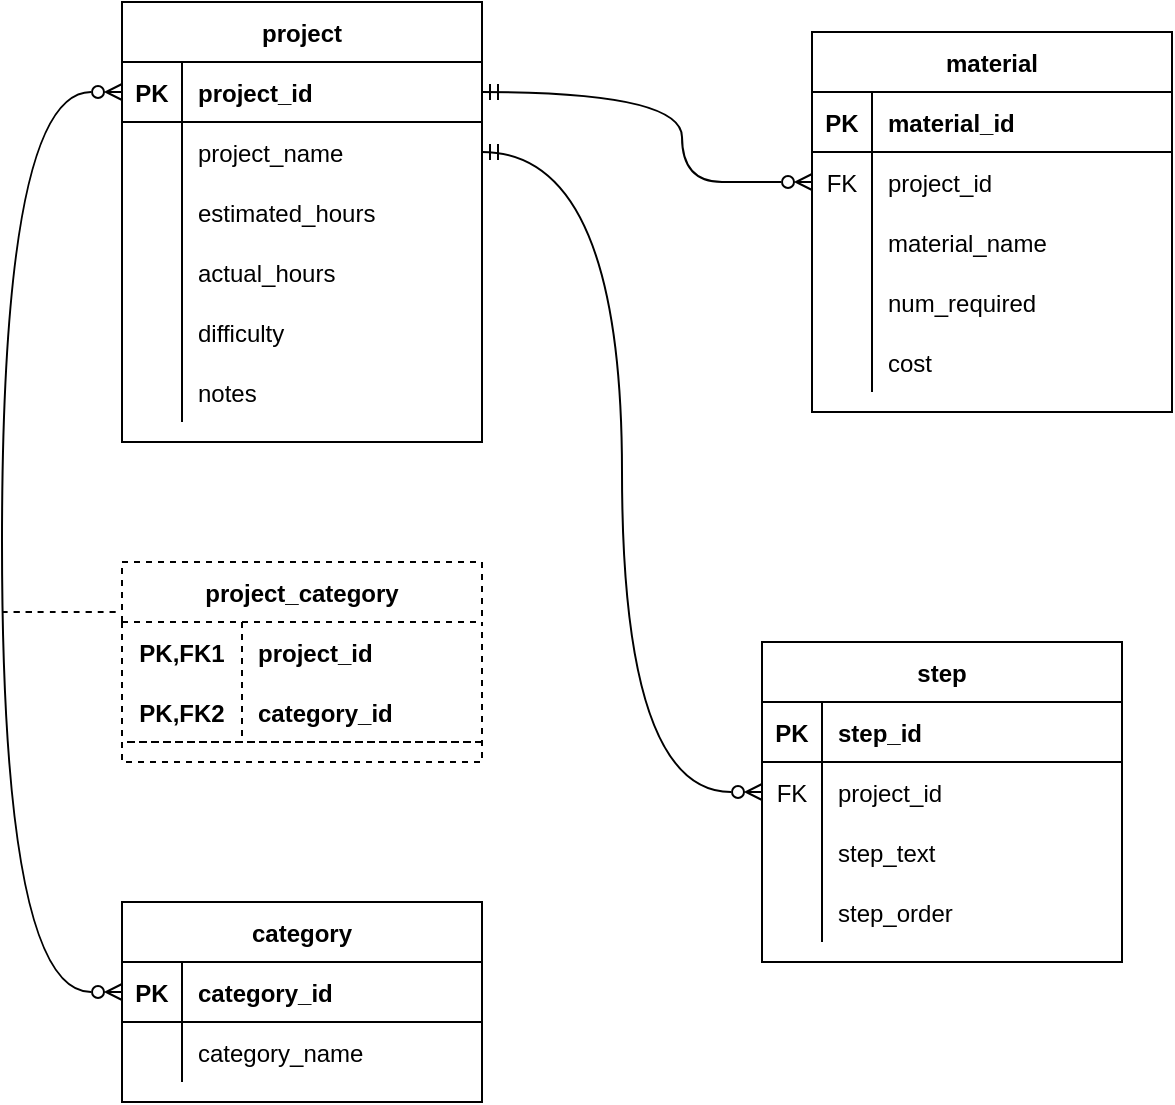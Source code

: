 <mxfile version="20.2.3" type="device"><diagram id="tNzlLVHp9CHbXX7qqHlF" name="Page-1"><mxGraphModel dx="1102" dy="629" grid="1" gridSize="10" guides="1" tooltips="1" connect="1" arrows="1" fold="1" page="1" pageScale="1" pageWidth="850" pageHeight="1100" math="0" shadow="0"><root><mxCell id="0"/><mxCell id="1" parent="0"/><mxCell id="3Yb0nwvvI1yF_k3FTZ-O-1" value="project" style="shape=table;startSize=30;container=1;collapsible=1;childLayout=tableLayout;fixedRows=1;rowLines=0;fontStyle=1;align=center;resizeLast=1;" vertex="1" parent="1"><mxGeometry x="80" y="70" width="180" height="220" as="geometry"/></mxCell><mxCell id="3Yb0nwvvI1yF_k3FTZ-O-2" value="" style="shape=tableRow;horizontal=0;startSize=0;swimlaneHead=0;swimlaneBody=0;fillColor=none;collapsible=0;dropTarget=0;points=[[0,0.5],[1,0.5]];portConstraint=eastwest;top=0;left=0;right=0;bottom=1;" vertex="1" parent="3Yb0nwvvI1yF_k3FTZ-O-1"><mxGeometry y="30" width="180" height="30" as="geometry"/></mxCell><mxCell id="3Yb0nwvvI1yF_k3FTZ-O-3" value="PK" style="shape=partialRectangle;connectable=0;fillColor=none;top=0;left=0;bottom=0;right=0;fontStyle=1;overflow=hidden;" vertex="1" parent="3Yb0nwvvI1yF_k3FTZ-O-2"><mxGeometry width="30" height="30" as="geometry"><mxRectangle width="30" height="30" as="alternateBounds"/></mxGeometry></mxCell><mxCell id="3Yb0nwvvI1yF_k3FTZ-O-4" value="project_id" style="shape=partialRectangle;connectable=0;fillColor=none;top=0;left=0;bottom=0;right=0;align=left;spacingLeft=6;fontStyle=1;overflow=hidden;" vertex="1" parent="3Yb0nwvvI1yF_k3FTZ-O-2"><mxGeometry x="30" width="150" height="30" as="geometry"><mxRectangle width="150" height="30" as="alternateBounds"/></mxGeometry></mxCell><mxCell id="3Yb0nwvvI1yF_k3FTZ-O-5" value="" style="shape=tableRow;horizontal=0;startSize=0;swimlaneHead=0;swimlaneBody=0;fillColor=none;collapsible=0;dropTarget=0;points=[[0,0.5],[1,0.5]];portConstraint=eastwest;top=0;left=0;right=0;bottom=0;" vertex="1" parent="3Yb0nwvvI1yF_k3FTZ-O-1"><mxGeometry y="60" width="180" height="30" as="geometry"/></mxCell><mxCell id="3Yb0nwvvI1yF_k3FTZ-O-6" value="" style="shape=partialRectangle;connectable=0;fillColor=none;top=0;left=0;bottom=0;right=0;editable=1;overflow=hidden;" vertex="1" parent="3Yb0nwvvI1yF_k3FTZ-O-5"><mxGeometry width="30" height="30" as="geometry"><mxRectangle width="30" height="30" as="alternateBounds"/></mxGeometry></mxCell><mxCell id="3Yb0nwvvI1yF_k3FTZ-O-7" value="project_name" style="shape=partialRectangle;connectable=0;fillColor=none;top=0;left=0;bottom=0;right=0;align=left;spacingLeft=6;overflow=hidden;" vertex="1" parent="3Yb0nwvvI1yF_k3FTZ-O-5"><mxGeometry x="30" width="150" height="30" as="geometry"><mxRectangle width="150" height="30" as="alternateBounds"/></mxGeometry></mxCell><mxCell id="3Yb0nwvvI1yF_k3FTZ-O-8" value="" style="shape=tableRow;horizontal=0;startSize=0;swimlaneHead=0;swimlaneBody=0;fillColor=none;collapsible=0;dropTarget=0;points=[[0,0.5],[1,0.5]];portConstraint=eastwest;top=0;left=0;right=0;bottom=0;" vertex="1" parent="3Yb0nwvvI1yF_k3FTZ-O-1"><mxGeometry y="90" width="180" height="30" as="geometry"/></mxCell><mxCell id="3Yb0nwvvI1yF_k3FTZ-O-9" value="" style="shape=partialRectangle;connectable=0;fillColor=none;top=0;left=0;bottom=0;right=0;editable=1;overflow=hidden;" vertex="1" parent="3Yb0nwvvI1yF_k3FTZ-O-8"><mxGeometry width="30" height="30" as="geometry"><mxRectangle width="30" height="30" as="alternateBounds"/></mxGeometry></mxCell><mxCell id="3Yb0nwvvI1yF_k3FTZ-O-10" value="estimated_hours" style="shape=partialRectangle;connectable=0;fillColor=none;top=0;left=0;bottom=0;right=0;align=left;spacingLeft=6;overflow=hidden;" vertex="1" parent="3Yb0nwvvI1yF_k3FTZ-O-8"><mxGeometry x="30" width="150" height="30" as="geometry"><mxRectangle width="150" height="30" as="alternateBounds"/></mxGeometry></mxCell><mxCell id="3Yb0nwvvI1yF_k3FTZ-O-11" value="" style="shape=tableRow;horizontal=0;startSize=0;swimlaneHead=0;swimlaneBody=0;fillColor=none;collapsible=0;dropTarget=0;points=[[0,0.5],[1,0.5]];portConstraint=eastwest;top=0;left=0;right=0;bottom=0;" vertex="1" parent="3Yb0nwvvI1yF_k3FTZ-O-1"><mxGeometry y="120" width="180" height="30" as="geometry"/></mxCell><mxCell id="3Yb0nwvvI1yF_k3FTZ-O-12" value="" style="shape=partialRectangle;connectable=0;fillColor=none;top=0;left=0;bottom=0;right=0;editable=1;overflow=hidden;" vertex="1" parent="3Yb0nwvvI1yF_k3FTZ-O-11"><mxGeometry width="30" height="30" as="geometry"><mxRectangle width="30" height="30" as="alternateBounds"/></mxGeometry></mxCell><mxCell id="3Yb0nwvvI1yF_k3FTZ-O-13" value="actual_hours" style="shape=partialRectangle;connectable=0;fillColor=none;top=0;left=0;bottom=0;right=0;align=left;spacingLeft=6;overflow=hidden;" vertex="1" parent="3Yb0nwvvI1yF_k3FTZ-O-11"><mxGeometry x="30" width="150" height="30" as="geometry"><mxRectangle width="150" height="30" as="alternateBounds"/></mxGeometry></mxCell><mxCell id="3Yb0nwvvI1yF_k3FTZ-O-20" style="shape=tableRow;horizontal=0;startSize=0;swimlaneHead=0;swimlaneBody=0;fillColor=none;collapsible=0;dropTarget=0;points=[[0,0.5],[1,0.5]];portConstraint=eastwest;top=0;left=0;right=0;bottom=0;" vertex="1" parent="3Yb0nwvvI1yF_k3FTZ-O-1"><mxGeometry y="150" width="180" height="30" as="geometry"/></mxCell><mxCell id="3Yb0nwvvI1yF_k3FTZ-O-21" style="shape=partialRectangle;connectable=0;fillColor=none;top=0;left=0;bottom=0;right=0;editable=1;overflow=hidden;" vertex="1" parent="3Yb0nwvvI1yF_k3FTZ-O-20"><mxGeometry width="30" height="30" as="geometry"><mxRectangle width="30" height="30" as="alternateBounds"/></mxGeometry></mxCell><mxCell id="3Yb0nwvvI1yF_k3FTZ-O-22" value="difficulty" style="shape=partialRectangle;connectable=0;fillColor=none;top=0;left=0;bottom=0;right=0;align=left;spacingLeft=6;overflow=hidden;" vertex="1" parent="3Yb0nwvvI1yF_k3FTZ-O-20"><mxGeometry x="30" width="150" height="30" as="geometry"><mxRectangle width="150" height="30" as="alternateBounds"/></mxGeometry></mxCell><mxCell id="3Yb0nwvvI1yF_k3FTZ-O-17" style="shape=tableRow;horizontal=0;startSize=0;swimlaneHead=0;swimlaneBody=0;fillColor=none;collapsible=0;dropTarget=0;points=[[0,0.5],[1,0.5]];portConstraint=eastwest;top=0;left=0;right=0;bottom=0;" vertex="1" parent="3Yb0nwvvI1yF_k3FTZ-O-1"><mxGeometry y="180" width="180" height="30" as="geometry"/></mxCell><mxCell id="3Yb0nwvvI1yF_k3FTZ-O-18" style="shape=partialRectangle;connectable=0;fillColor=none;top=0;left=0;bottom=0;right=0;editable=1;overflow=hidden;" vertex="1" parent="3Yb0nwvvI1yF_k3FTZ-O-17"><mxGeometry width="30" height="30" as="geometry"><mxRectangle width="30" height="30" as="alternateBounds"/></mxGeometry></mxCell><mxCell id="3Yb0nwvvI1yF_k3FTZ-O-19" value="notes" style="shape=partialRectangle;connectable=0;fillColor=none;top=0;left=0;bottom=0;right=0;align=left;spacingLeft=6;overflow=hidden;" vertex="1" parent="3Yb0nwvvI1yF_k3FTZ-O-17"><mxGeometry x="30" width="150" height="30" as="geometry"><mxRectangle width="150" height="30" as="alternateBounds"/></mxGeometry></mxCell><mxCell id="3Yb0nwvvI1yF_k3FTZ-O-23" value="material" style="shape=table;startSize=30;container=1;collapsible=1;childLayout=tableLayout;fixedRows=1;rowLines=0;fontStyle=1;align=center;resizeLast=1;" vertex="1" parent="1"><mxGeometry x="425" y="85" width="180" height="190" as="geometry"/></mxCell><mxCell id="3Yb0nwvvI1yF_k3FTZ-O-24" value="" style="shape=tableRow;horizontal=0;startSize=0;swimlaneHead=0;swimlaneBody=0;fillColor=none;collapsible=0;dropTarget=0;points=[[0,0.5],[1,0.5]];portConstraint=eastwest;top=0;left=0;right=0;bottom=1;" vertex="1" parent="3Yb0nwvvI1yF_k3FTZ-O-23"><mxGeometry y="30" width="180" height="30" as="geometry"/></mxCell><mxCell id="3Yb0nwvvI1yF_k3FTZ-O-25" value="PK" style="shape=partialRectangle;connectable=0;fillColor=none;top=0;left=0;bottom=0;right=0;fontStyle=1;overflow=hidden;" vertex="1" parent="3Yb0nwvvI1yF_k3FTZ-O-24"><mxGeometry width="30" height="30" as="geometry"><mxRectangle width="30" height="30" as="alternateBounds"/></mxGeometry></mxCell><mxCell id="3Yb0nwvvI1yF_k3FTZ-O-26" value="material_id" style="shape=partialRectangle;connectable=0;fillColor=none;top=0;left=0;bottom=0;right=0;align=left;spacingLeft=6;fontStyle=1;overflow=hidden;" vertex="1" parent="3Yb0nwvvI1yF_k3FTZ-O-24"><mxGeometry x="30" width="150" height="30" as="geometry"><mxRectangle width="150" height="30" as="alternateBounds"/></mxGeometry></mxCell><mxCell id="3Yb0nwvvI1yF_k3FTZ-O-27" value="" style="shape=tableRow;horizontal=0;startSize=0;swimlaneHead=0;swimlaneBody=0;fillColor=none;collapsible=0;dropTarget=0;points=[[0,0.5],[1,0.5]];portConstraint=eastwest;top=0;left=0;right=0;bottom=0;" vertex="1" parent="3Yb0nwvvI1yF_k3FTZ-O-23"><mxGeometry y="60" width="180" height="30" as="geometry"/></mxCell><mxCell id="3Yb0nwvvI1yF_k3FTZ-O-28" value="FK" style="shape=partialRectangle;connectable=0;fillColor=none;top=0;left=0;bottom=0;right=0;editable=1;overflow=hidden;" vertex="1" parent="3Yb0nwvvI1yF_k3FTZ-O-27"><mxGeometry width="30" height="30" as="geometry"><mxRectangle width="30" height="30" as="alternateBounds"/></mxGeometry></mxCell><mxCell id="3Yb0nwvvI1yF_k3FTZ-O-29" value="project_id" style="shape=partialRectangle;connectable=0;fillColor=none;top=0;left=0;bottom=0;right=0;align=left;spacingLeft=6;overflow=hidden;" vertex="1" parent="3Yb0nwvvI1yF_k3FTZ-O-27"><mxGeometry x="30" width="150" height="30" as="geometry"><mxRectangle width="150" height="30" as="alternateBounds"/></mxGeometry></mxCell><mxCell id="3Yb0nwvvI1yF_k3FTZ-O-30" value="" style="shape=tableRow;horizontal=0;startSize=0;swimlaneHead=0;swimlaneBody=0;fillColor=none;collapsible=0;dropTarget=0;points=[[0,0.5],[1,0.5]];portConstraint=eastwest;top=0;left=0;right=0;bottom=0;" vertex="1" parent="3Yb0nwvvI1yF_k3FTZ-O-23"><mxGeometry y="90" width="180" height="30" as="geometry"/></mxCell><mxCell id="3Yb0nwvvI1yF_k3FTZ-O-31" value="" style="shape=partialRectangle;connectable=0;fillColor=none;top=0;left=0;bottom=0;right=0;editable=1;overflow=hidden;" vertex="1" parent="3Yb0nwvvI1yF_k3FTZ-O-30"><mxGeometry width="30" height="30" as="geometry"><mxRectangle width="30" height="30" as="alternateBounds"/></mxGeometry></mxCell><mxCell id="3Yb0nwvvI1yF_k3FTZ-O-32" value="material_name" style="shape=partialRectangle;connectable=0;fillColor=none;top=0;left=0;bottom=0;right=0;align=left;spacingLeft=6;overflow=hidden;" vertex="1" parent="3Yb0nwvvI1yF_k3FTZ-O-30"><mxGeometry x="30" width="150" height="30" as="geometry"><mxRectangle width="150" height="30" as="alternateBounds"/></mxGeometry></mxCell><mxCell id="3Yb0nwvvI1yF_k3FTZ-O-33" value="" style="shape=tableRow;horizontal=0;startSize=0;swimlaneHead=0;swimlaneBody=0;fillColor=none;collapsible=0;dropTarget=0;points=[[0,0.5],[1,0.5]];portConstraint=eastwest;top=0;left=0;right=0;bottom=0;" vertex="1" parent="3Yb0nwvvI1yF_k3FTZ-O-23"><mxGeometry y="120" width="180" height="30" as="geometry"/></mxCell><mxCell id="3Yb0nwvvI1yF_k3FTZ-O-34" value="" style="shape=partialRectangle;connectable=0;fillColor=none;top=0;left=0;bottom=0;right=0;editable=1;overflow=hidden;" vertex="1" parent="3Yb0nwvvI1yF_k3FTZ-O-33"><mxGeometry width="30" height="30" as="geometry"><mxRectangle width="30" height="30" as="alternateBounds"/></mxGeometry></mxCell><mxCell id="3Yb0nwvvI1yF_k3FTZ-O-35" value="num_required" style="shape=partialRectangle;connectable=0;fillColor=none;top=0;left=0;bottom=0;right=0;align=left;spacingLeft=6;overflow=hidden;" vertex="1" parent="3Yb0nwvvI1yF_k3FTZ-O-33"><mxGeometry x="30" width="150" height="30" as="geometry"><mxRectangle width="150" height="30" as="alternateBounds"/></mxGeometry></mxCell><mxCell id="3Yb0nwvvI1yF_k3FTZ-O-36" style="shape=tableRow;horizontal=0;startSize=0;swimlaneHead=0;swimlaneBody=0;fillColor=none;collapsible=0;dropTarget=0;points=[[0,0.5],[1,0.5]];portConstraint=eastwest;top=0;left=0;right=0;bottom=0;" vertex="1" parent="3Yb0nwvvI1yF_k3FTZ-O-23"><mxGeometry y="150" width="180" height="30" as="geometry"/></mxCell><mxCell id="3Yb0nwvvI1yF_k3FTZ-O-37" style="shape=partialRectangle;connectable=0;fillColor=none;top=0;left=0;bottom=0;right=0;editable=1;overflow=hidden;" vertex="1" parent="3Yb0nwvvI1yF_k3FTZ-O-36"><mxGeometry width="30" height="30" as="geometry"><mxRectangle width="30" height="30" as="alternateBounds"/></mxGeometry></mxCell><mxCell id="3Yb0nwvvI1yF_k3FTZ-O-38" value="cost" style="shape=partialRectangle;connectable=0;fillColor=none;top=0;left=0;bottom=0;right=0;align=left;spacingLeft=6;overflow=hidden;" vertex="1" parent="3Yb0nwvvI1yF_k3FTZ-O-36"><mxGeometry x="30" width="150" height="30" as="geometry"><mxRectangle width="150" height="30" as="alternateBounds"/></mxGeometry></mxCell><mxCell id="3Yb0nwvvI1yF_k3FTZ-O-39" value="step" style="shape=table;startSize=30;container=1;collapsible=1;childLayout=tableLayout;fixedRows=1;rowLines=0;fontStyle=1;align=center;resizeLast=1;" vertex="1" parent="1"><mxGeometry x="400" y="390" width="180" height="160" as="geometry"/></mxCell><mxCell id="3Yb0nwvvI1yF_k3FTZ-O-40" value="" style="shape=tableRow;horizontal=0;startSize=0;swimlaneHead=0;swimlaneBody=0;fillColor=none;collapsible=0;dropTarget=0;points=[[0,0.5],[1,0.5]];portConstraint=eastwest;top=0;left=0;right=0;bottom=1;" vertex="1" parent="3Yb0nwvvI1yF_k3FTZ-O-39"><mxGeometry y="30" width="180" height="30" as="geometry"/></mxCell><mxCell id="3Yb0nwvvI1yF_k3FTZ-O-41" value="PK" style="shape=partialRectangle;connectable=0;fillColor=none;top=0;left=0;bottom=0;right=0;fontStyle=1;overflow=hidden;" vertex="1" parent="3Yb0nwvvI1yF_k3FTZ-O-40"><mxGeometry width="30" height="30" as="geometry"><mxRectangle width="30" height="30" as="alternateBounds"/></mxGeometry></mxCell><mxCell id="3Yb0nwvvI1yF_k3FTZ-O-42" value="step_id" style="shape=partialRectangle;connectable=0;fillColor=none;top=0;left=0;bottom=0;right=0;align=left;spacingLeft=6;fontStyle=1;overflow=hidden;" vertex="1" parent="3Yb0nwvvI1yF_k3FTZ-O-40"><mxGeometry x="30" width="150" height="30" as="geometry"><mxRectangle width="150" height="30" as="alternateBounds"/></mxGeometry></mxCell><mxCell id="3Yb0nwvvI1yF_k3FTZ-O-43" value="" style="shape=tableRow;horizontal=0;startSize=0;swimlaneHead=0;swimlaneBody=0;fillColor=none;collapsible=0;dropTarget=0;points=[[0,0.5],[1,0.5]];portConstraint=eastwest;top=0;left=0;right=0;bottom=0;" vertex="1" parent="3Yb0nwvvI1yF_k3FTZ-O-39"><mxGeometry y="60" width="180" height="30" as="geometry"/></mxCell><mxCell id="3Yb0nwvvI1yF_k3FTZ-O-44" value="FK" style="shape=partialRectangle;connectable=0;fillColor=none;top=0;left=0;bottom=0;right=0;editable=1;overflow=hidden;" vertex="1" parent="3Yb0nwvvI1yF_k3FTZ-O-43"><mxGeometry width="30" height="30" as="geometry"><mxRectangle width="30" height="30" as="alternateBounds"/></mxGeometry></mxCell><mxCell id="3Yb0nwvvI1yF_k3FTZ-O-45" value="project_id" style="shape=partialRectangle;connectable=0;fillColor=none;top=0;left=0;bottom=0;right=0;align=left;spacingLeft=6;overflow=hidden;" vertex="1" parent="3Yb0nwvvI1yF_k3FTZ-O-43"><mxGeometry x="30" width="150" height="30" as="geometry"><mxRectangle width="150" height="30" as="alternateBounds"/></mxGeometry></mxCell><mxCell id="3Yb0nwvvI1yF_k3FTZ-O-46" value="" style="shape=tableRow;horizontal=0;startSize=0;swimlaneHead=0;swimlaneBody=0;fillColor=none;collapsible=0;dropTarget=0;points=[[0,0.5],[1,0.5]];portConstraint=eastwest;top=0;left=0;right=0;bottom=0;" vertex="1" parent="3Yb0nwvvI1yF_k3FTZ-O-39"><mxGeometry y="90" width="180" height="30" as="geometry"/></mxCell><mxCell id="3Yb0nwvvI1yF_k3FTZ-O-47" value="" style="shape=partialRectangle;connectable=0;fillColor=none;top=0;left=0;bottom=0;right=0;editable=1;overflow=hidden;" vertex="1" parent="3Yb0nwvvI1yF_k3FTZ-O-46"><mxGeometry width="30" height="30" as="geometry"><mxRectangle width="30" height="30" as="alternateBounds"/></mxGeometry></mxCell><mxCell id="3Yb0nwvvI1yF_k3FTZ-O-48" value="step_text" style="shape=partialRectangle;connectable=0;fillColor=none;top=0;left=0;bottom=0;right=0;align=left;spacingLeft=6;overflow=hidden;" vertex="1" parent="3Yb0nwvvI1yF_k3FTZ-O-46"><mxGeometry x="30" width="150" height="30" as="geometry"><mxRectangle width="150" height="30" as="alternateBounds"/></mxGeometry></mxCell><mxCell id="3Yb0nwvvI1yF_k3FTZ-O-49" value="" style="shape=tableRow;horizontal=0;startSize=0;swimlaneHead=0;swimlaneBody=0;fillColor=none;collapsible=0;dropTarget=0;points=[[0,0.5],[1,0.5]];portConstraint=eastwest;top=0;left=0;right=0;bottom=0;" vertex="1" parent="3Yb0nwvvI1yF_k3FTZ-O-39"><mxGeometry y="120" width="180" height="30" as="geometry"/></mxCell><mxCell id="3Yb0nwvvI1yF_k3FTZ-O-50" value="" style="shape=partialRectangle;connectable=0;fillColor=none;top=0;left=0;bottom=0;right=0;editable=1;overflow=hidden;" vertex="1" parent="3Yb0nwvvI1yF_k3FTZ-O-49"><mxGeometry width="30" height="30" as="geometry"><mxRectangle width="30" height="30" as="alternateBounds"/></mxGeometry></mxCell><mxCell id="3Yb0nwvvI1yF_k3FTZ-O-51" value="step_order" style="shape=partialRectangle;connectable=0;fillColor=none;top=0;left=0;bottom=0;right=0;align=left;spacingLeft=6;overflow=hidden;" vertex="1" parent="3Yb0nwvvI1yF_k3FTZ-O-49"><mxGeometry x="30" width="150" height="30" as="geometry"><mxRectangle width="150" height="30" as="alternateBounds"/></mxGeometry></mxCell><mxCell id="3Yb0nwvvI1yF_k3FTZ-O-52" value="category" style="shape=table;startSize=30;container=1;collapsible=1;childLayout=tableLayout;fixedRows=1;rowLines=0;fontStyle=1;align=center;resizeLast=1;" vertex="1" parent="1"><mxGeometry x="80" y="520" width="180" height="100" as="geometry"/></mxCell><mxCell id="3Yb0nwvvI1yF_k3FTZ-O-53" value="" style="shape=tableRow;horizontal=0;startSize=0;swimlaneHead=0;swimlaneBody=0;fillColor=none;collapsible=0;dropTarget=0;points=[[0,0.5],[1,0.5]];portConstraint=eastwest;top=0;left=0;right=0;bottom=1;" vertex="1" parent="3Yb0nwvvI1yF_k3FTZ-O-52"><mxGeometry y="30" width="180" height="30" as="geometry"/></mxCell><mxCell id="3Yb0nwvvI1yF_k3FTZ-O-54" value="PK" style="shape=partialRectangle;connectable=0;fillColor=none;top=0;left=0;bottom=0;right=0;fontStyle=1;overflow=hidden;" vertex="1" parent="3Yb0nwvvI1yF_k3FTZ-O-53"><mxGeometry width="30" height="30" as="geometry"><mxRectangle width="30" height="30" as="alternateBounds"/></mxGeometry></mxCell><mxCell id="3Yb0nwvvI1yF_k3FTZ-O-55" value="category_id" style="shape=partialRectangle;connectable=0;fillColor=none;top=0;left=0;bottom=0;right=0;align=left;spacingLeft=6;fontStyle=1;overflow=hidden;" vertex="1" parent="3Yb0nwvvI1yF_k3FTZ-O-53"><mxGeometry x="30" width="150" height="30" as="geometry"><mxRectangle width="150" height="30" as="alternateBounds"/></mxGeometry></mxCell><mxCell id="3Yb0nwvvI1yF_k3FTZ-O-56" value="" style="shape=tableRow;horizontal=0;startSize=0;swimlaneHead=0;swimlaneBody=0;fillColor=none;collapsible=0;dropTarget=0;points=[[0,0.5],[1,0.5]];portConstraint=eastwest;top=0;left=0;right=0;bottom=0;" vertex="1" parent="3Yb0nwvvI1yF_k3FTZ-O-52"><mxGeometry y="60" width="180" height="30" as="geometry"/></mxCell><mxCell id="3Yb0nwvvI1yF_k3FTZ-O-57" value="" style="shape=partialRectangle;connectable=0;fillColor=none;top=0;left=0;bottom=0;right=0;editable=1;overflow=hidden;" vertex="1" parent="3Yb0nwvvI1yF_k3FTZ-O-56"><mxGeometry width="30" height="30" as="geometry"><mxRectangle width="30" height="30" as="alternateBounds"/></mxGeometry></mxCell><mxCell id="3Yb0nwvvI1yF_k3FTZ-O-58" value="category_name" style="shape=partialRectangle;connectable=0;fillColor=none;top=0;left=0;bottom=0;right=0;align=left;spacingLeft=6;overflow=hidden;" vertex="1" parent="3Yb0nwvvI1yF_k3FTZ-O-56"><mxGeometry x="30" width="150" height="30" as="geometry"><mxRectangle width="150" height="30" as="alternateBounds"/></mxGeometry></mxCell><mxCell id="3Yb0nwvvI1yF_k3FTZ-O-78" value="project_category" style="shape=table;startSize=30;container=1;collapsible=1;childLayout=tableLayout;fixedRows=1;rowLines=0;fontStyle=1;align=center;resizeLast=1;dashed=1;" vertex="1" parent="1"><mxGeometry x="80" y="350" width="180" height="100" as="geometry"/></mxCell><mxCell id="3Yb0nwvvI1yF_k3FTZ-O-79" value="" style="shape=tableRow;horizontal=0;startSize=0;swimlaneHead=0;swimlaneBody=0;fillColor=none;collapsible=0;dropTarget=0;points=[[0,0.5],[1,0.5]];portConstraint=eastwest;top=0;left=0;right=0;bottom=0;dashed=1;" vertex="1" parent="3Yb0nwvvI1yF_k3FTZ-O-78"><mxGeometry y="30" width="180" height="30" as="geometry"/></mxCell><mxCell id="3Yb0nwvvI1yF_k3FTZ-O-80" value="PK,FK1" style="shape=partialRectangle;connectable=0;fillColor=none;top=0;left=0;bottom=0;right=0;fontStyle=1;overflow=hidden;dashed=1;" vertex="1" parent="3Yb0nwvvI1yF_k3FTZ-O-79"><mxGeometry width="60" height="30" as="geometry"><mxRectangle width="60" height="30" as="alternateBounds"/></mxGeometry></mxCell><mxCell id="3Yb0nwvvI1yF_k3FTZ-O-81" value="project_id" style="shape=partialRectangle;connectable=0;fillColor=none;top=0;left=0;bottom=0;right=0;align=left;spacingLeft=6;fontStyle=1;overflow=hidden;dashed=1;" vertex="1" parent="3Yb0nwvvI1yF_k3FTZ-O-79"><mxGeometry x="60" width="120" height="30" as="geometry"><mxRectangle width="120" height="30" as="alternateBounds"/></mxGeometry></mxCell><mxCell id="3Yb0nwvvI1yF_k3FTZ-O-82" value="" style="shape=tableRow;horizontal=0;startSize=0;swimlaneHead=0;swimlaneBody=0;fillColor=none;collapsible=0;dropTarget=0;points=[[0,0.5],[1,0.5]];portConstraint=eastwest;top=0;left=0;right=0;bottom=1;dashed=1;" vertex="1" parent="3Yb0nwvvI1yF_k3FTZ-O-78"><mxGeometry y="60" width="180" height="30" as="geometry"/></mxCell><mxCell id="3Yb0nwvvI1yF_k3FTZ-O-83" value="PK,FK2" style="shape=partialRectangle;connectable=0;fillColor=none;top=0;left=0;bottom=0;right=0;fontStyle=1;overflow=hidden;dashed=1;" vertex="1" parent="3Yb0nwvvI1yF_k3FTZ-O-82"><mxGeometry width="60" height="30" as="geometry"><mxRectangle width="60" height="30" as="alternateBounds"/></mxGeometry></mxCell><mxCell id="3Yb0nwvvI1yF_k3FTZ-O-84" value="category_id" style="shape=partialRectangle;connectable=0;fillColor=none;top=0;left=0;bottom=0;right=0;align=left;spacingLeft=6;fontStyle=1;overflow=hidden;dashed=1;" vertex="1" parent="3Yb0nwvvI1yF_k3FTZ-O-82"><mxGeometry x="60" width="120" height="30" as="geometry"><mxRectangle width="120" height="30" as="alternateBounds"/></mxGeometry></mxCell><mxCell id="3Yb0nwvvI1yF_k3FTZ-O-91" value="" style="endArrow=ERzeroToMany;html=1;rounded=0;exitX=1;exitY=0.5;exitDx=0;exitDy=0;entryX=0;entryY=0.5;entryDx=0;entryDy=0;edgeStyle=orthogonalEdgeStyle;curved=1;startArrow=ERmandOne;startFill=0;endFill=0;" edge="1" parent="1" source="3Yb0nwvvI1yF_k3FTZ-O-2" target="3Yb0nwvvI1yF_k3FTZ-O-27"><mxGeometry relative="1" as="geometry"><mxPoint x="380" y="40" as="sourcePoint"/><mxPoint x="540" y="40" as="targetPoint"/><Array as="points"><mxPoint x="360" y="115"/><mxPoint x="360" y="160"/><mxPoint x="400" y="160"/></Array></mxGeometry></mxCell><mxCell id="3Yb0nwvvI1yF_k3FTZ-O-96" value="" style="endArrow=ERzeroToMany;html=1;rounded=0;exitX=1;exitY=0.5;exitDx=0;exitDy=0;entryX=0;entryY=0.5;entryDx=0;entryDy=0;edgeStyle=orthogonalEdgeStyle;curved=1;startArrow=ERmandOne;startFill=0;endFill=0;" edge="1" parent="1" source="3Yb0nwvvI1yF_k3FTZ-O-5" target="3Yb0nwvvI1yF_k3FTZ-O-43"><mxGeometry relative="1" as="geometry"><mxPoint x="320" y="320" as="sourcePoint"/><mxPoint x="480" y="320" as="targetPoint"/></mxGeometry></mxCell><mxCell id="3Yb0nwvvI1yF_k3FTZ-O-97" value="" style="endArrow=ERzeroToMany;html=1;rounded=0;exitX=0;exitY=0.5;exitDx=0;exitDy=0;entryX=0;entryY=0.5;entryDx=0;entryDy=0;edgeStyle=orthogonalEdgeStyle;curved=1;startArrow=ERzeroToMany;startFill=0;endFill=0;" edge="1" parent="1" source="3Yb0nwvvI1yF_k3FTZ-O-2" target="3Yb0nwvvI1yF_k3FTZ-O-53"><mxGeometry relative="1" as="geometry"><mxPoint x="30" y="330" as="sourcePoint"/><mxPoint x="190" y="330" as="targetPoint"/><Array as="points"><mxPoint x="20" y="115"/><mxPoint x="20" y="565"/></Array></mxGeometry></mxCell><mxCell id="3Yb0nwvvI1yF_k3FTZ-O-98" value="" style="endArrow=none;html=1;rounded=0;curved=1;entryX=0;entryY=0.25;entryDx=0;entryDy=0;dashed=1;" edge="1" parent="1" target="3Yb0nwvvI1yF_k3FTZ-O-78"><mxGeometry relative="1" as="geometry"><mxPoint x="20" y="375" as="sourcePoint"/><mxPoint x="230" y="480" as="targetPoint"/></mxGeometry></mxCell></root></mxGraphModel></diagram></mxfile>
